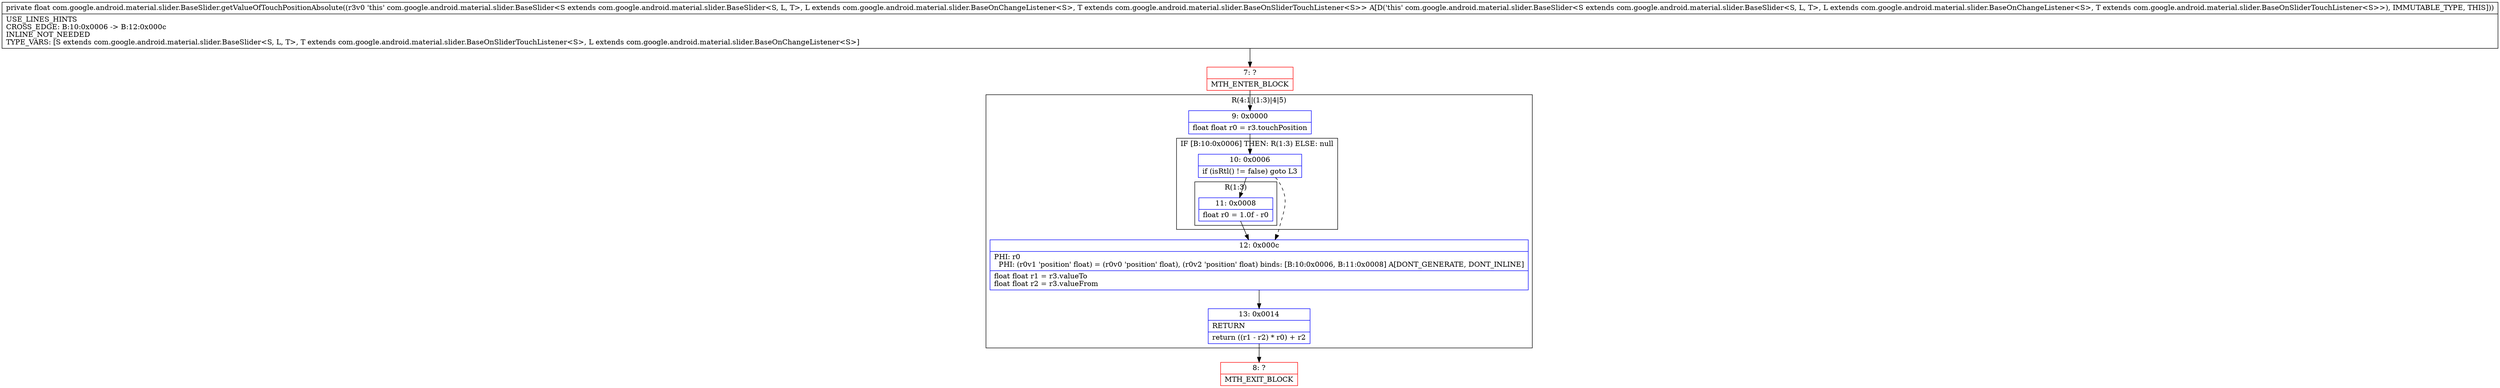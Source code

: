 digraph "CFG forcom.google.android.material.slider.BaseSlider.getValueOfTouchPositionAbsolute()F" {
subgraph cluster_Region_858107822 {
label = "R(4:1|(1:3)|4|5)";
node [shape=record,color=blue];
Node_9 [shape=record,label="{9\:\ 0x0000|float float r0 = r3.touchPosition\l}"];
subgraph cluster_IfRegion_1912451975 {
label = "IF [B:10:0x0006] THEN: R(1:3) ELSE: null";
node [shape=record,color=blue];
Node_10 [shape=record,label="{10\:\ 0x0006|if (isRtl() != false) goto L3\l}"];
subgraph cluster_Region_7952277 {
label = "R(1:3)";
node [shape=record,color=blue];
Node_11 [shape=record,label="{11\:\ 0x0008|float r0 = 1.0f \- r0\l}"];
}
}
Node_12 [shape=record,label="{12\:\ 0x000c|PHI: r0 \l  PHI: (r0v1 'position' float) = (r0v0 'position' float), (r0v2 'position' float) binds: [B:10:0x0006, B:11:0x0008] A[DONT_GENERATE, DONT_INLINE]\l|float float r1 = r3.valueTo\lfloat float r2 = r3.valueFrom\l}"];
Node_13 [shape=record,label="{13\:\ 0x0014|RETURN\l|return ((r1 \- r2) * r0) + r2\l}"];
}
Node_7 [shape=record,color=red,label="{7\:\ ?|MTH_ENTER_BLOCK\l}"];
Node_8 [shape=record,color=red,label="{8\:\ ?|MTH_EXIT_BLOCK\l}"];
MethodNode[shape=record,label="{private float com.google.android.material.slider.BaseSlider.getValueOfTouchPositionAbsolute((r3v0 'this' com.google.android.material.slider.BaseSlider\<S extends com.google.android.material.slider.BaseSlider\<S, L, T\>, L extends com.google.android.material.slider.BaseOnChangeListener\<S\>, T extends com.google.android.material.slider.BaseOnSliderTouchListener\<S\>\> A[D('this' com.google.android.material.slider.BaseSlider\<S extends com.google.android.material.slider.BaseSlider\<S, L, T\>, L extends com.google.android.material.slider.BaseOnChangeListener\<S\>, T extends com.google.android.material.slider.BaseOnSliderTouchListener\<S\>\>), IMMUTABLE_TYPE, THIS]))  | USE_LINES_HINTS\lCROSS_EDGE: B:10:0x0006 \-\> B:12:0x000c\lINLINE_NOT_NEEDED\lTYPE_VARS: [S extends com.google.android.material.slider.BaseSlider\<S, L, T\>, T extends com.google.android.material.slider.BaseOnSliderTouchListener\<S\>, L extends com.google.android.material.slider.BaseOnChangeListener\<S\>]\l}"];
MethodNode -> Node_7;Node_9 -> Node_10;
Node_10 -> Node_11;
Node_10 -> Node_12[style=dashed];
Node_11 -> Node_12;
Node_12 -> Node_13;
Node_13 -> Node_8;
Node_7 -> Node_9;
}

